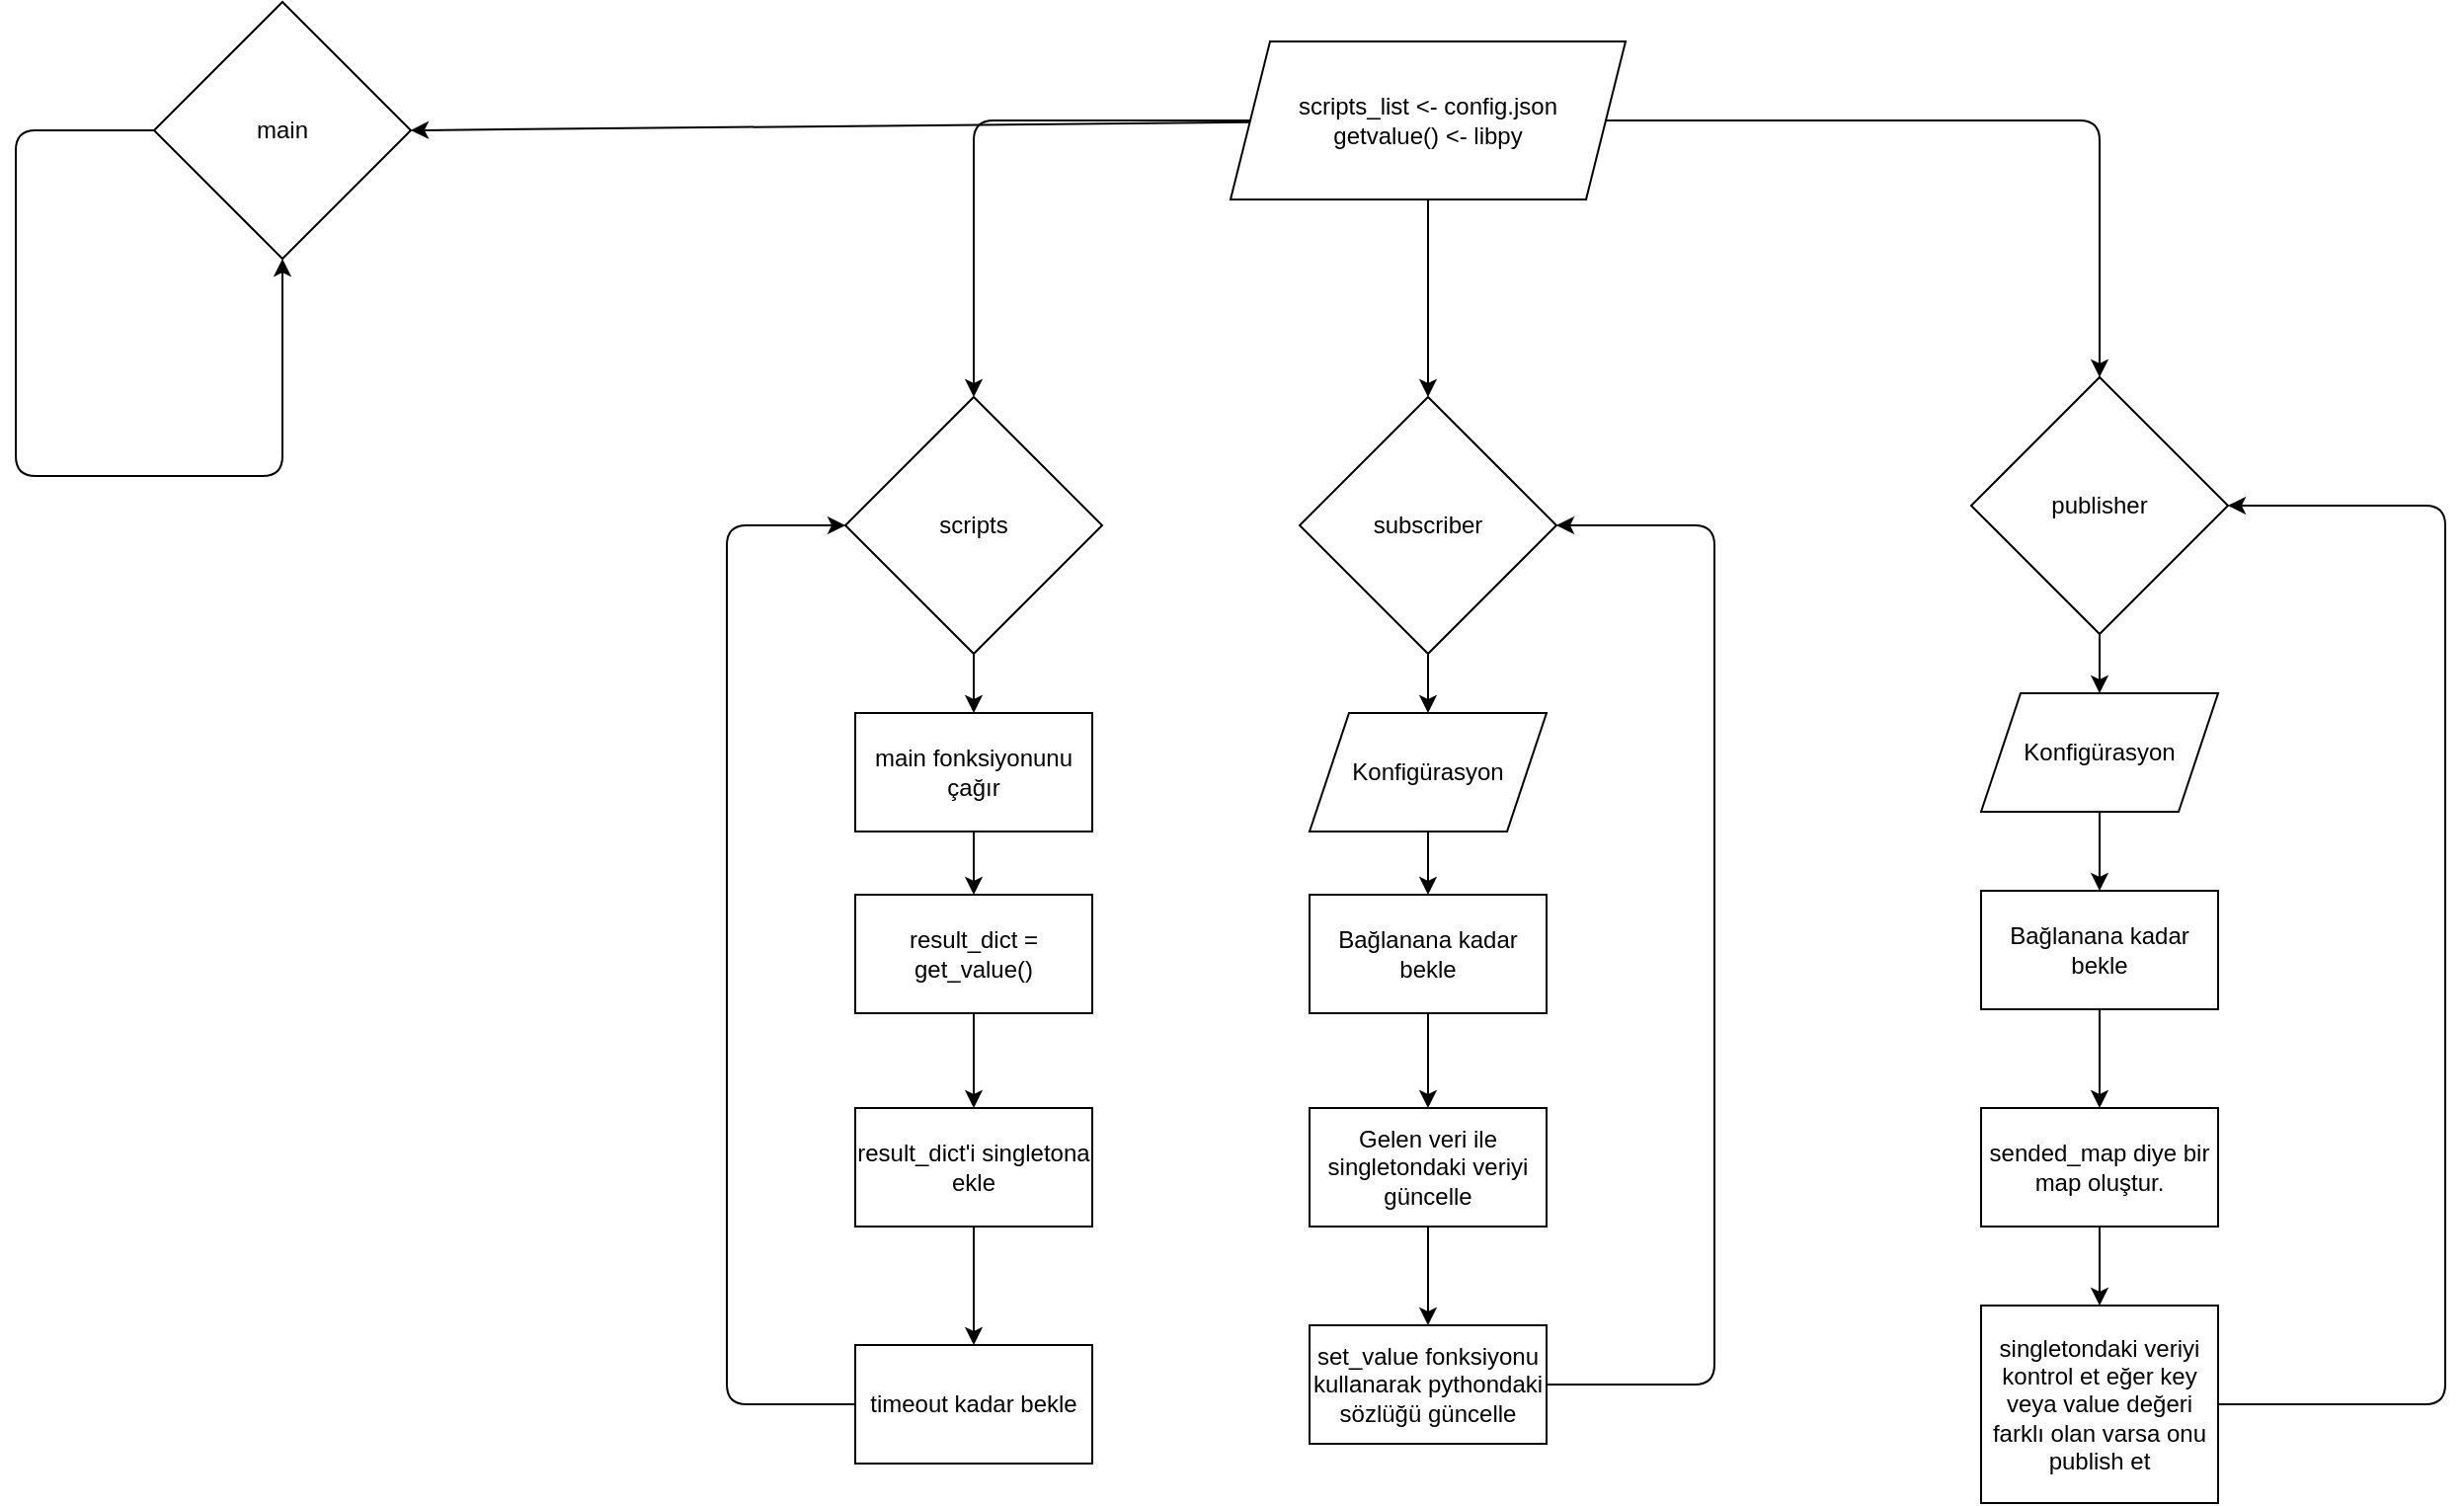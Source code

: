 <mxfile>
    <diagram id="JmKxSy_XMoTui-nVDge2" name="Page-1">
        <mxGraphModel dx="1496" dy="508" grid="1" gridSize="10" guides="1" tooltips="1" connect="1" arrows="1" fold="1" page="0" pageScale="1" pageWidth="850" pageHeight="1100" math="0" shadow="0">
            <root>
                <mxCell id="0"/>
                <mxCell id="1" parent="0"/>
                <mxCell id="41" style="edgeStyle=none;html=1;entryX=0.5;entryY=0;entryDx=0;entryDy=0;" parent="1" source="2" target="4" edge="1">
                    <mxGeometry relative="1" as="geometry">
                        <Array as="points">
                            <mxPoint x="125" y="160"/>
                        </Array>
                    </mxGeometry>
                </mxCell>
                <mxCell id="42" value="" style="edgeStyle=none;html=1;" parent="1" source="2" target="18" edge="1">
                    <mxGeometry relative="1" as="geometry"/>
                </mxCell>
                <mxCell id="43" style="edgeStyle=none;html=1;entryX=0.5;entryY=0;entryDx=0;entryDy=0;" parent="1" source="2" target="30" edge="1">
                    <mxGeometry relative="1" as="geometry">
                        <Array as="points">
                            <mxPoint x="695" y="160"/>
                        </Array>
                    </mxGeometry>
                </mxCell>
                <mxCell id="46" style="edgeStyle=none;html=1;entryX=1;entryY=0.5;entryDx=0;entryDy=0;" parent="1" source="2" target="44" edge="1">
                    <mxGeometry relative="1" as="geometry"/>
                </mxCell>
                <mxCell id="2" value="scripts_list &amp;lt;- config.json&lt;br&gt;getvalue() &amp;lt;- libpy" style="shape=parallelogram;perimeter=parallelogramPerimeter;whiteSpace=wrap;html=1;fixedSize=1;" parent="1" vertex="1">
                    <mxGeometry x="255" y="120" width="200" height="80" as="geometry"/>
                </mxCell>
                <mxCell id="9" value="" style="edgeStyle=none;html=1;" parent="1" source="4" target="6" edge="1">
                    <mxGeometry relative="1" as="geometry"/>
                </mxCell>
                <mxCell id="4" value="scripts" style="rhombus;whiteSpace=wrap;html=1;" parent="1" vertex="1">
                    <mxGeometry x="60" y="300" width="130" height="130" as="geometry"/>
                </mxCell>
                <mxCell id="14" style="edgeStyle=none;html=1;entryX=0;entryY=0.5;entryDx=0;entryDy=0;" parent="1" source="5" target="4" edge="1">
                    <mxGeometry relative="1" as="geometry">
                        <Array as="points">
                            <mxPoint y="810"/>
                            <mxPoint y="365"/>
                        </Array>
                    </mxGeometry>
                </mxCell>
                <mxCell id="5" value="timeout kadar bekle" style="rounded=0;whiteSpace=wrap;html=1;" parent="1" vertex="1">
                    <mxGeometry x="65" y="780" width="120" height="60" as="geometry"/>
                </mxCell>
                <mxCell id="10" value="" style="edgeStyle=none;html=1;" parent="1" source="6" target="7" edge="1">
                    <mxGeometry relative="1" as="geometry"/>
                </mxCell>
                <mxCell id="6" value="main fonksiyonunu çağır" style="rounded=0;whiteSpace=wrap;html=1;" parent="1" vertex="1">
                    <mxGeometry x="65" y="460" width="120" height="60" as="geometry"/>
                </mxCell>
                <mxCell id="16" value="" style="edgeStyle=none;html=1;" parent="1" source="7" target="15" edge="1">
                    <mxGeometry relative="1" as="geometry"/>
                </mxCell>
                <mxCell id="7" value="result_dict = get_value()" style="rounded=0;whiteSpace=wrap;html=1;" parent="1" vertex="1">
                    <mxGeometry x="65" y="552" width="120" height="60" as="geometry"/>
                </mxCell>
                <mxCell id="17" value="" style="edgeStyle=none;html=1;" parent="1" source="15" target="5" edge="1">
                    <mxGeometry relative="1" as="geometry"/>
                </mxCell>
                <mxCell id="15" value="result_dict'i singletona ekle" style="rounded=0;whiteSpace=wrap;html=1;" parent="1" vertex="1">
                    <mxGeometry x="65" y="660" width="120" height="60" as="geometry"/>
                </mxCell>
                <mxCell id="25" value="" style="edgeStyle=none;html=1;" parent="1" source="18" target="20" edge="1">
                    <mxGeometry relative="1" as="geometry"/>
                </mxCell>
                <mxCell id="18" value="subscriber" style="rhombus;whiteSpace=wrap;html=1;" parent="1" vertex="1">
                    <mxGeometry x="290" y="300" width="130" height="130" as="geometry"/>
                </mxCell>
                <mxCell id="26" value="" style="edgeStyle=none;html=1;" parent="1" source="20" target="21" edge="1">
                    <mxGeometry relative="1" as="geometry"/>
                </mxCell>
                <mxCell id="20" value="Konfigürasyon" style="shape=parallelogram;perimeter=parallelogramPerimeter;whiteSpace=wrap;html=1;fixedSize=1;" parent="1" vertex="1">
                    <mxGeometry x="295" y="460" width="120" height="60" as="geometry"/>
                </mxCell>
                <mxCell id="27" value="" style="edgeStyle=none;html=1;" parent="1" source="21" target="23" edge="1">
                    <mxGeometry relative="1" as="geometry"/>
                </mxCell>
                <mxCell id="21" value="Bağlanana kadar bekle" style="rounded=0;whiteSpace=wrap;html=1;" parent="1" vertex="1">
                    <mxGeometry x="295" y="552" width="120" height="60" as="geometry"/>
                </mxCell>
                <mxCell id="28" value="" style="edgeStyle=none;html=1;" parent="1" source="23" target="24" edge="1">
                    <mxGeometry relative="1" as="geometry"/>
                </mxCell>
                <mxCell id="23" value="Gelen veri ile singletondaki veriyi güncelle" style="rounded=0;whiteSpace=wrap;html=1;" parent="1" vertex="1">
                    <mxGeometry x="295" y="660" width="120" height="60" as="geometry"/>
                </mxCell>
                <mxCell id="29" style="edgeStyle=none;html=1;entryX=1;entryY=0.5;entryDx=0;entryDy=0;" parent="1" source="24" target="18" edge="1">
                    <mxGeometry relative="1" as="geometry">
                        <Array as="points">
                            <mxPoint x="500" y="800"/>
                            <mxPoint x="500" y="365"/>
                        </Array>
                    </mxGeometry>
                </mxCell>
                <mxCell id="24" value="set_value fonksiyonu kullanarak pythondaki sözlüğü güncelle" style="rounded=0;whiteSpace=wrap;html=1;" parent="1" vertex="1">
                    <mxGeometry x="295" y="770" width="120" height="60" as="geometry"/>
                </mxCell>
                <mxCell id="35" value="" style="edgeStyle=none;html=1;" parent="1" source="30" target="31" edge="1">
                    <mxGeometry relative="1" as="geometry"/>
                </mxCell>
                <mxCell id="30" value="publisher" style="rhombus;whiteSpace=wrap;html=1;" parent="1" vertex="1">
                    <mxGeometry x="630" y="290" width="130" height="130" as="geometry"/>
                </mxCell>
                <mxCell id="36" value="" style="edgeStyle=none;html=1;" parent="1" source="31" target="32" edge="1">
                    <mxGeometry relative="1" as="geometry"/>
                </mxCell>
                <mxCell id="31" value="Konfigürasyon" style="shape=parallelogram;perimeter=parallelogramPerimeter;whiteSpace=wrap;html=1;fixedSize=1;" parent="1" vertex="1">
                    <mxGeometry x="635" y="450" width="120" height="60" as="geometry"/>
                </mxCell>
                <mxCell id="37" value="" style="edgeStyle=none;html=1;" parent="1" source="32" target="33" edge="1">
                    <mxGeometry relative="1" as="geometry"/>
                </mxCell>
                <mxCell id="32" value="Bağlanana kadar bekle" style="rounded=0;whiteSpace=wrap;html=1;" parent="1" vertex="1">
                    <mxGeometry x="635" y="550" width="120" height="60" as="geometry"/>
                </mxCell>
                <mxCell id="38" value="" style="edgeStyle=none;html=1;" parent="1" source="33" target="34" edge="1">
                    <mxGeometry relative="1" as="geometry"/>
                </mxCell>
                <mxCell id="33" value="sended_map diye bir map oluştur." style="rounded=0;whiteSpace=wrap;html=1;" parent="1" vertex="1">
                    <mxGeometry x="635" y="660" width="120" height="60" as="geometry"/>
                </mxCell>
                <mxCell id="39" style="edgeStyle=none;html=1;entryX=1;entryY=0.5;entryDx=0;entryDy=0;" parent="1" source="34" target="30" edge="1">
                    <mxGeometry relative="1" as="geometry">
                        <Array as="points">
                            <mxPoint x="870" y="810"/>
                            <mxPoint x="870" y="355"/>
                        </Array>
                    </mxGeometry>
                </mxCell>
                <mxCell id="34" value="singletondaki veriyi kontrol et eğer key veya value değeri farklı olan varsa onu publish et" style="rounded=0;whiteSpace=wrap;html=1;" parent="1" vertex="1">
                    <mxGeometry x="635" y="760" width="120" height="100" as="geometry"/>
                </mxCell>
                <mxCell id="45" style="edgeStyle=none;html=1;" parent="1" source="44" target="44" edge="1">
                    <mxGeometry relative="1" as="geometry">
                        <mxPoint x="-30" y="165" as="targetPoint"/>
                        <Array as="points">
                            <mxPoint x="-360" y="165"/>
                            <mxPoint x="-360" y="340"/>
                            <mxPoint x="-225" y="340"/>
                        </Array>
                    </mxGeometry>
                </mxCell>
                <mxCell id="44" value="main" style="rhombus;whiteSpace=wrap;html=1;" parent="1" vertex="1">
                    <mxGeometry x="-290" y="100" width="130" height="130" as="geometry"/>
                </mxCell>
            </root>
        </mxGraphModel>
    </diagram>
</mxfile>